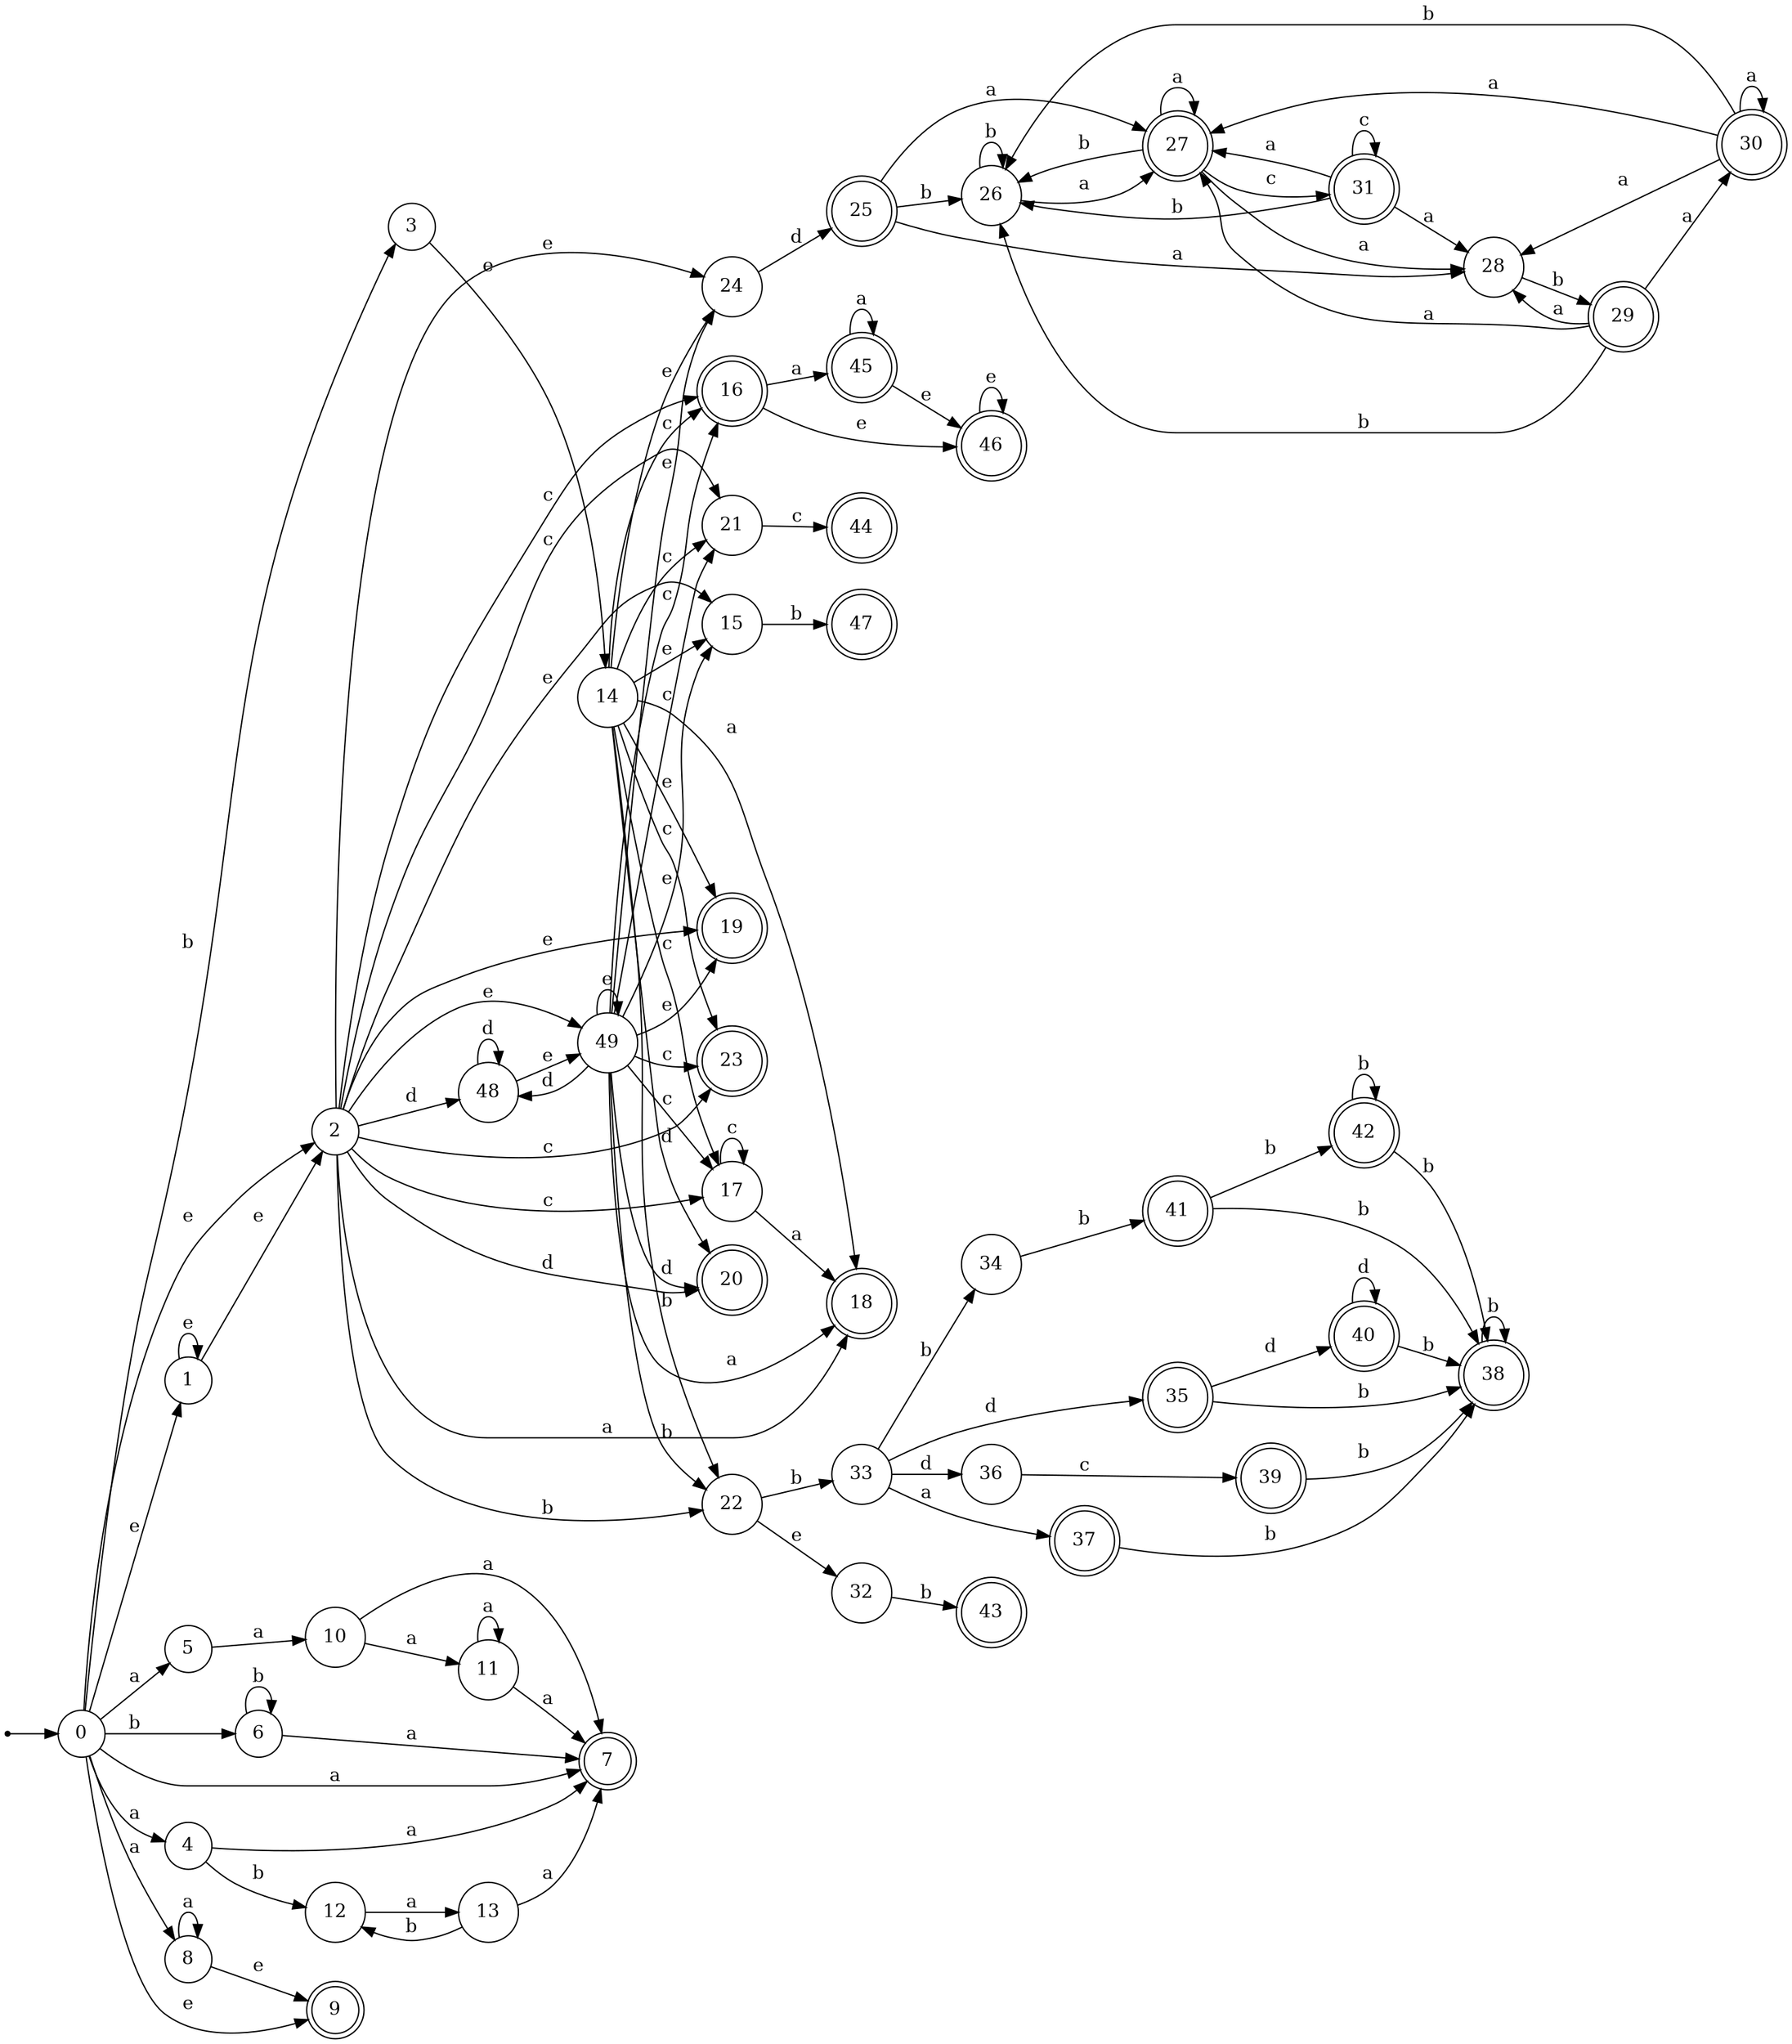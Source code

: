 digraph finite_state_machine {
rankdir=LR;
size="20,20";
node [shape = point]; "dummy0"
node [shape = circle]; "0";
"dummy0" -> "0";
node [shape = circle]; "1";
node [shape = circle]; "2";
node [shape = circle]; "3";
node [shape = circle]; "4";
node [shape = circle]; "5";
node [shape = circle]; "6";
node [shape = doublecircle]; "7";node [shape = circle]; "8";
node [shape = doublecircle]; "9";node [shape = circle]; "10";
node [shape = circle]; "11";
node [shape = circle]; "12";
node [shape = circle]; "13";
node [shape = circle]; "14";
node [shape = circle]; "15";
node [shape = doublecircle]; "16";node [shape = circle]; "17";
node [shape = doublecircle]; "18";node [shape = doublecircle]; "19";node [shape = doublecircle]; "20";node [shape = circle]; "21";
node [shape = circle]; "22";
node [shape = doublecircle]; "23";node [shape = circle]; "24";
node [shape = doublecircle]; "25";node [shape = circle]; "26";
node [shape = doublecircle]; "27";node [shape = circle]; "28";
node [shape = doublecircle]; "29";node [shape = doublecircle]; "30";node [shape = doublecircle]; "31";node [shape = circle]; "32";
node [shape = circle]; "33";
node [shape = circle]; "34";
node [shape = doublecircle]; "35";node [shape = circle]; "36";
node [shape = doublecircle]; "37";node [shape = doublecircle]; "38";node [shape = doublecircle]; "39";node [shape = doublecircle]; "40";node [shape = doublecircle]; "41";node [shape = doublecircle]; "42";node [shape = doublecircle]; "43";node [shape = doublecircle]; "44";node [shape = doublecircle]; "45";node [shape = doublecircle]; "46";node [shape = doublecircle]; "47";node [shape = circle]; "48";
node [shape = circle]; "49";
"0" -> "1" [label = "e"];
 "0" -> "2" [label = "e"];
 "0" -> "9" [label = "e"];
 "0" -> "3" [label = "b"];
 "0" -> "6" [label = "b"];
 "0" -> "8" [label = "a"];
 "0" -> "4" [label = "a"];
 "0" -> "5" [label = "a"];
 "0" -> "7" [label = "a"];
 "8" -> "8" [label = "a"];
 "8" -> "9" [label = "e"];
 "6" -> "6" [label = "b"];
 "6" -> "7" [label = "a"];
 "5" -> "10" [label = "a"];
 "10" -> "11" [label = "a"];
 "10" -> "7" [label = "a"];
 "11" -> "11" [label = "a"];
 "11" -> "7" [label = "a"];
 "4" -> "12" [label = "b"];
 "4" -> "7" [label = "a"];
 "12" -> "13" [label = "a"];
 "13" -> "12" [label = "b"];
 "13" -> "7" [label = "a"];
 "3" -> "14" [label = "e"];
 "14" -> "24" [label = "e"];
 "14" -> "19" [label = "e"];
 "14" -> "15" [label = "e"];
 "14" -> "16" [label = "c"];
 "14" -> "17" [label = "c"];
 "14" -> "21" [label = "c"];
 "14" -> "23" [label = "c"];
 "14" -> "18" [label = "a"];
 "14" -> "20" [label = "d"];
 "14" -> "22" [label = "b"];
 "24" -> "25" [label = "d"];
 "25" -> "26" [label = "b"];
 "25" -> "27" [label = "a"];
 "25" -> "28" [label = "a"];
 "28" -> "29" [label = "b"];
 "29" -> "27" [label = "a"];
 "29" -> "28" [label = "a"];
 "29" -> "30" [label = "a"];
 "29" -> "26" [label = "b"];
 "30" -> "27" [label = "a"];
 "30" -> "28" [label = "a"];
 "30" -> "30" [label = "a"];
 "30" -> "26" [label = "b"];
 "27" -> "27" [label = "a"];
 "27" -> "28" [label = "a"];
 "27" -> "26" [label = "b"];
 "27" -> "31" [label = "c"];
 "31" -> "31" [label = "c"];
 "31" -> "26" [label = "b"];
 "31" -> "27" [label = "a"];
 "31" -> "28" [label = "a"];
 "26" -> "26" [label = "b"];
 "26" -> "27" [label = "a"];
 "22" -> "32" [label = "e"];
 "22" -> "33" [label = "b"];
 "33" -> "34" [label = "b"];
 "33" -> "35" [label = "d"];
 "33" -> "36" [label = "d"];
 "33" -> "37" [label = "a"];
 "37" -> "38" [label = "b"];
 "38" -> "38" [label = "b"];
 "36" -> "39" [label = "c"];
 "39" -> "38" [label = "b"];
 "35" -> "40" [label = "d"];
 "35" -> "38" [label = "b"];
 "40" -> "40" [label = "d"];
 "40" -> "38" [label = "b"];
 "34" -> "41" [label = "b"];
 "41" -> "42" [label = "b"];
 "41" -> "38" [label = "b"];
 "42" -> "42" [label = "b"];
 "42" -> "38" [label = "b"];
 "32" -> "43" [label = "b"];
 "21" -> "44" [label = "c"];
 "17" -> "17" [label = "c"];
 "17" -> "18" [label = "a"];
 "16" -> "45" [label = "a"];
 "16" -> "46" [label = "e"];
 "46" -> "46" [label = "e"];
 "45" -> "45" [label = "a"];
 "45" -> "46" [label = "e"];
 "15" -> "47" [label = "b"];
 "2" -> "48" [label = "d"];
 "2" -> "20" [label = "d"];
 "2" -> "24" [label = "e"];
 "2" -> "49" [label = "e"];
 "2" -> "19" [label = "e"];
 "2" -> "15" [label = "e"];
 "2" -> "16" [label = "c"];
 "2" -> "17" [label = "c"];
 "2" -> "21" [label = "c"];
 "2" -> "23" [label = "c"];
 "2" -> "18" [label = "a"];
 "2" -> "22" [label = "b"];
 "49" -> "24" [label = "e"];
 "49" -> "49" [label = "e"];
 "49" -> "19" [label = "e"];
 "49" -> "15" [label = "e"];
 "49" -> "48" [label = "d"];
 "49" -> "20" [label = "d"];
 "49" -> "16" [label = "c"];
 "49" -> "17" [label = "c"];
 "49" -> "21" [label = "c"];
 "49" -> "23" [label = "c"];
 "49" -> "18" [label = "a"];
 "49" -> "22" [label = "b"];
 "48" -> "48" [label = "d"];
 "48" -> "49" [label = "e"];
 "1" -> "1" [label = "e"];
 "1" -> "2" [label = "e"];
 }
